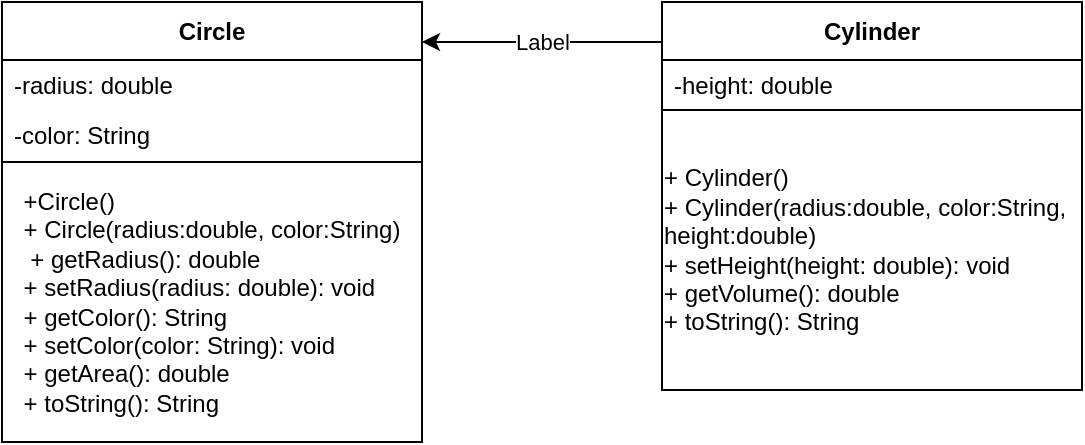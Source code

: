 <mxfile version="27.0.9">
  <diagram name="Page-1" id="b5b7bab2-c9e2-2cf4-8b2a-24fd1a2a6d21">
    <mxGraphModel dx="741" dy="433" grid="1" gridSize="10" guides="1" tooltips="1" connect="1" arrows="1" fold="1" page="1" pageScale="1" pageWidth="827" pageHeight="1169" background="none" math="0" shadow="0">
      <root>
        <mxCell id="0" />
        <mxCell id="1" parent="0" />
        <mxCell id="t2FfP7UykLoLVhH9HQsE-2" value="Circle" style="swimlane;fontStyle=1;align=center;verticalAlign=middle;childLayout=stackLayout;horizontal=1;startSize=29;horizontalStack=0;resizeParent=1;resizeParentMax=0;resizeLast=0;collapsible=0;marginBottom=0;html=1;whiteSpace=wrap;" parent="1" vertex="1">
          <mxGeometry x="110" y="40" width="210" height="80" as="geometry" />
        </mxCell>
        <mxCell id="t2FfP7UykLoLVhH9HQsE-3" value="-radius: double" style="text;html=1;strokeColor=none;fillColor=none;align=left;verticalAlign=middle;spacingLeft=4;spacingRight=4;overflow=hidden;rotatable=0;points=[[0,0.5],[1,0.5]];portConstraint=eastwest;whiteSpace=wrap;" parent="t2FfP7UykLoLVhH9HQsE-2" vertex="1">
          <mxGeometry y="29" width="210" height="25" as="geometry" />
        </mxCell>
        <mxCell id="t2FfP7UykLoLVhH9HQsE-4" value="-color: String" style="text;html=1;strokeColor=none;fillColor=none;align=left;verticalAlign=middle;spacingLeft=4;spacingRight=4;overflow=hidden;rotatable=0;points=[[0,0.5],[1,0.5]];portConstraint=eastwest;whiteSpace=wrap;" parent="t2FfP7UykLoLVhH9HQsE-2" vertex="1">
          <mxGeometry y="54" width="210" height="26" as="geometry" />
        </mxCell>
        <mxCell id="t2FfP7UykLoLVhH9HQsE-5" value="&lt;div style=&quot;text-align: left;&quot;&gt;&lt;span style=&quot;background-color: transparent; color: light-dark(rgb(0, 0, 0), rgb(255, 255, 255));&quot;&gt;+Circle()&lt;/span&gt;&lt;/div&gt;&lt;div style=&quot;text-align: left;&quot;&gt;+ Circle(radius:double, color:String)&lt;/div&gt;&lt;div style=&quot;text-align: left;&quot;&gt;&amp;nbsp;+ getRadius(): double&lt;/div&gt;&lt;div style=&quot;text-align: left;&quot;&gt;+ setRadius(radius: double): void&lt;/div&gt;&lt;div style=&quot;text-align: left;&quot;&gt;+ getColor(): String&lt;/div&gt;&lt;div style=&quot;text-align: left;&quot;&gt;+ setColor(color: String): void&lt;/div&gt;&lt;div style=&quot;text-align: left;&quot;&gt;+ getArea(): double&lt;/div&gt;&lt;div style=&quot;text-align: left;&quot;&gt;&lt;span style=&quot;background-color: transparent;&quot;&gt;+ toString(): String&lt;/span&gt;&lt;br&gt;&lt;/div&gt;" style="html=1;whiteSpace=wrap;" parent="1" vertex="1">
          <mxGeometry x="110" y="120" width="210" height="140" as="geometry" />
        </mxCell>
        <mxCell id="97CAbLx4iERuWS0nC9yN-3" value="" style="endArrow=classic;html=1;rounded=0;" edge="1" parent="1">
          <mxGeometry relative="1" as="geometry">
            <mxPoint x="440" y="60" as="sourcePoint" />
            <mxPoint x="320" y="60" as="targetPoint" />
          </mxGeometry>
        </mxCell>
        <mxCell id="97CAbLx4iERuWS0nC9yN-4" value="Label" style="edgeLabel;resizable=0;html=1;;align=center;verticalAlign=middle;" connectable="0" vertex="1" parent="97CAbLx4iERuWS0nC9yN-3">
          <mxGeometry relative="1" as="geometry" />
        </mxCell>
        <mxCell id="97CAbLx4iERuWS0nC9yN-5" value="Cylinder" style="swimlane;fontStyle=1;align=center;verticalAlign=middle;childLayout=stackLayout;horizontal=1;startSize=29;horizontalStack=0;resizeParent=1;resizeParentMax=0;resizeLast=0;collapsible=0;marginBottom=0;html=1;whiteSpace=wrap;" vertex="1" parent="1">
          <mxGeometry x="440" y="40" width="210" height="54" as="geometry" />
        </mxCell>
        <mxCell id="97CAbLx4iERuWS0nC9yN-6" value="-height: double" style="text;html=1;strokeColor=none;fillColor=none;align=left;verticalAlign=middle;spacingLeft=4;spacingRight=4;overflow=hidden;rotatable=0;points=[[0,0.5],[1,0.5]];portConstraint=eastwest;whiteSpace=wrap;" vertex="1" parent="97CAbLx4iERuWS0nC9yN-5">
          <mxGeometry y="29" width="210" height="25" as="geometry" />
        </mxCell>
        <mxCell id="97CAbLx4iERuWS0nC9yN-8" value="&lt;div style=&quot;text-align: left;&quot;&gt;+ Cylinder()&amp;nbsp;&lt;/div&gt;&lt;div style=&quot;text-align: left;&quot;&gt;+ Cylinder(radius:double, color:String, height:double)&lt;/div&gt;&lt;div style=&quot;text-align: left;&quot;&gt;+ setHeight(height: double): void&lt;/div&gt;&lt;div style=&quot;text-align: left;&quot;&gt;+ getVolume(): double&lt;/div&gt;&lt;div style=&quot;text-align: left;&quot;&gt;+ toString(): String&lt;/div&gt;" style="html=1;whiteSpace=wrap;" vertex="1" parent="1">
          <mxGeometry x="440" y="94" width="210" height="140" as="geometry" />
        </mxCell>
      </root>
    </mxGraphModel>
  </diagram>
</mxfile>

